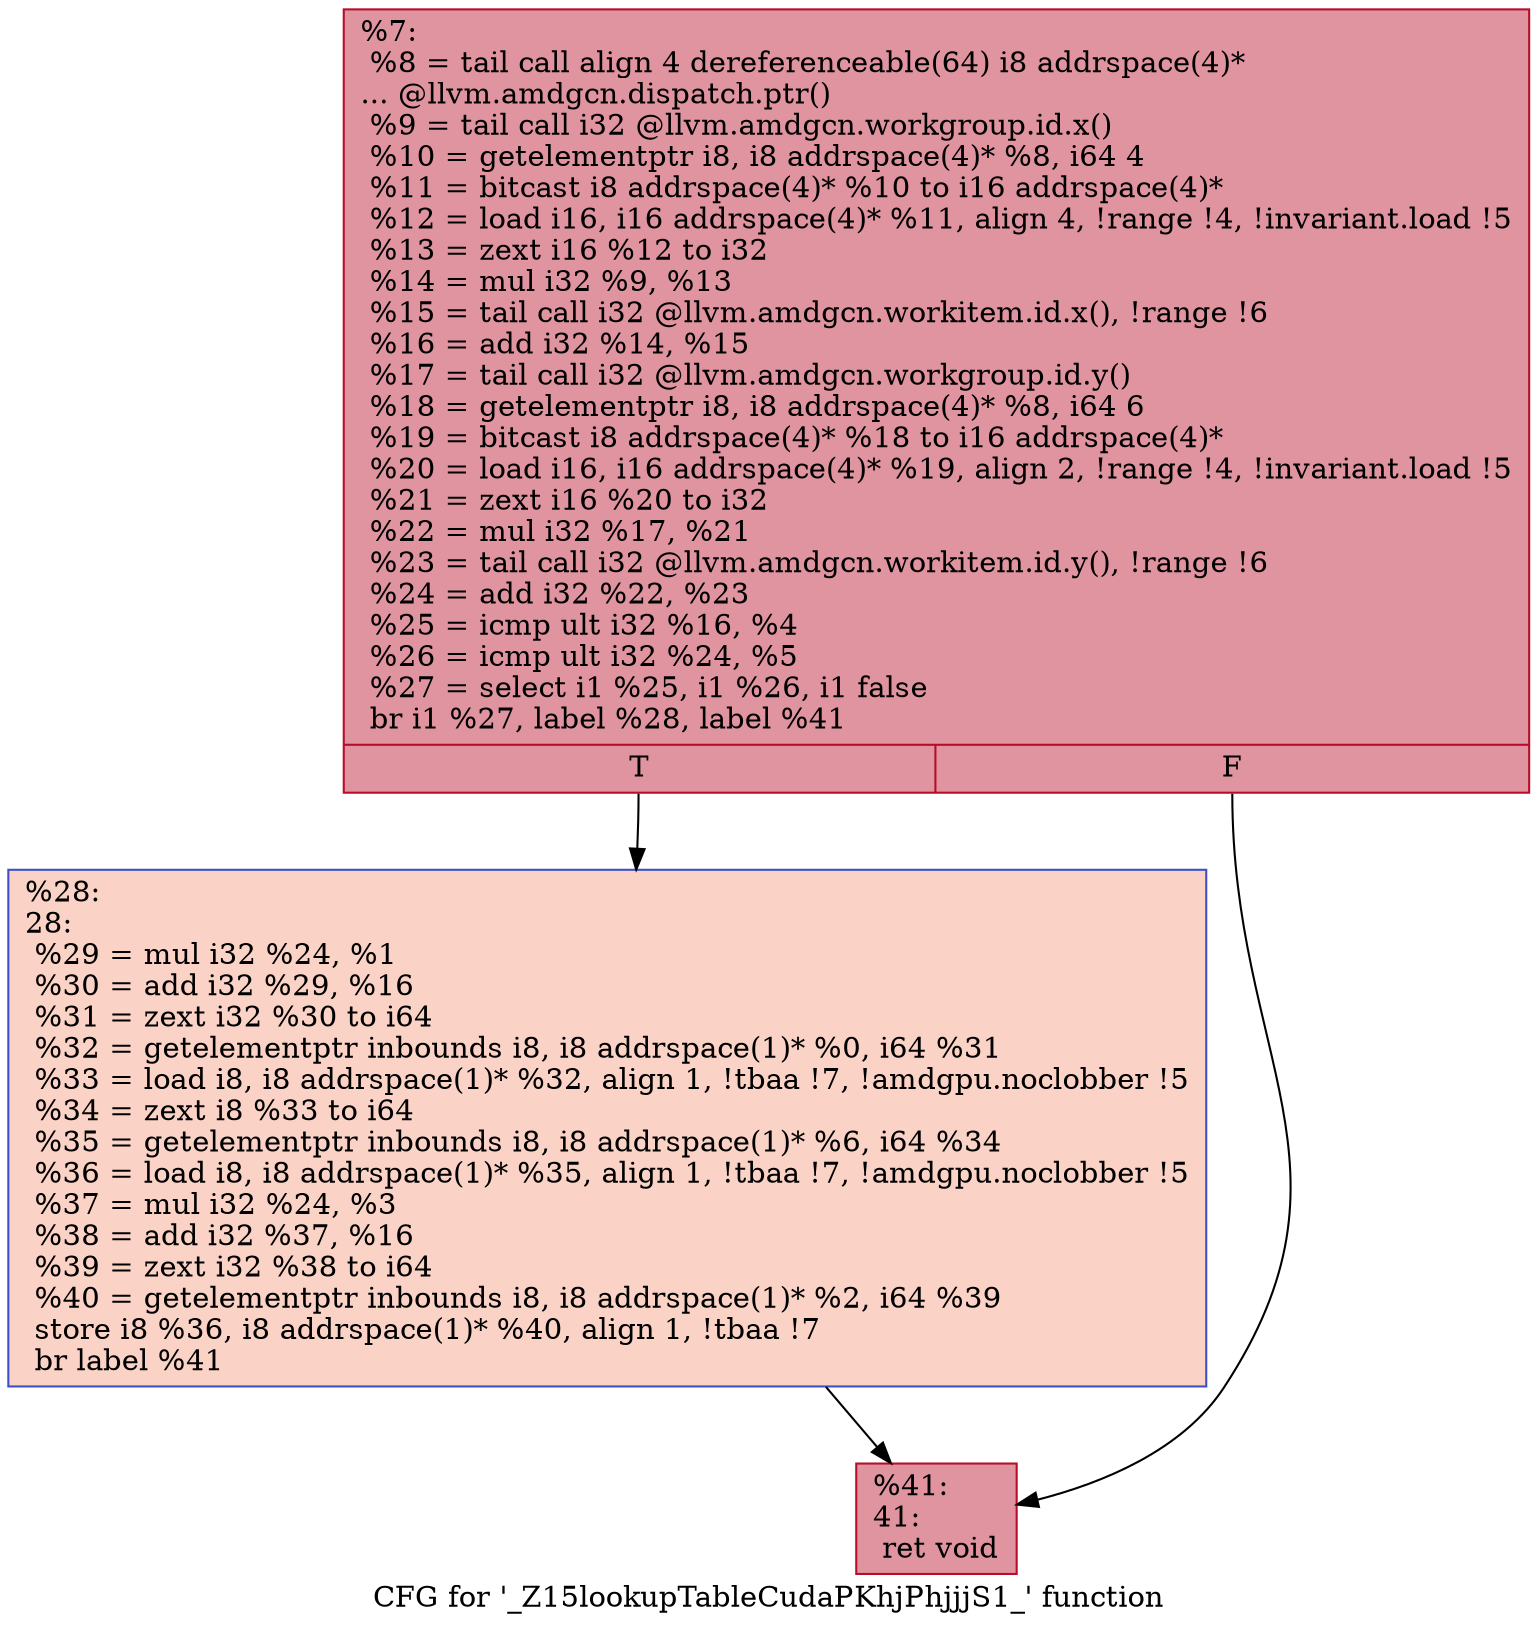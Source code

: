 digraph "CFG for '_Z15lookupTableCudaPKhjPhjjjS1_' function" {
	label="CFG for '_Z15lookupTableCudaPKhjPhjjjS1_' function";

	Node0x4d1d510 [shape=record,color="#b70d28ff", style=filled, fillcolor="#b70d2870",label="{%7:\l  %8 = tail call align 4 dereferenceable(64) i8 addrspace(4)*\l... @llvm.amdgcn.dispatch.ptr()\l  %9 = tail call i32 @llvm.amdgcn.workgroup.id.x()\l  %10 = getelementptr i8, i8 addrspace(4)* %8, i64 4\l  %11 = bitcast i8 addrspace(4)* %10 to i16 addrspace(4)*\l  %12 = load i16, i16 addrspace(4)* %11, align 4, !range !4, !invariant.load !5\l  %13 = zext i16 %12 to i32\l  %14 = mul i32 %9, %13\l  %15 = tail call i32 @llvm.amdgcn.workitem.id.x(), !range !6\l  %16 = add i32 %14, %15\l  %17 = tail call i32 @llvm.amdgcn.workgroup.id.y()\l  %18 = getelementptr i8, i8 addrspace(4)* %8, i64 6\l  %19 = bitcast i8 addrspace(4)* %18 to i16 addrspace(4)*\l  %20 = load i16, i16 addrspace(4)* %19, align 2, !range !4, !invariant.load !5\l  %21 = zext i16 %20 to i32\l  %22 = mul i32 %17, %21\l  %23 = tail call i32 @llvm.amdgcn.workitem.id.y(), !range !6\l  %24 = add i32 %22, %23\l  %25 = icmp ult i32 %16, %4\l  %26 = icmp ult i32 %24, %5\l  %27 = select i1 %25, i1 %26, i1 false\l  br i1 %27, label %28, label %41\l|{<s0>T|<s1>F}}"];
	Node0x4d1d510:s0 -> Node0x4d20f60;
	Node0x4d1d510:s1 -> Node0x4d20ff0;
	Node0x4d20f60 [shape=record,color="#3d50c3ff", style=filled, fillcolor="#f59c7d70",label="{%28:\l28:                                               \l  %29 = mul i32 %24, %1\l  %30 = add i32 %29, %16\l  %31 = zext i32 %30 to i64\l  %32 = getelementptr inbounds i8, i8 addrspace(1)* %0, i64 %31\l  %33 = load i8, i8 addrspace(1)* %32, align 1, !tbaa !7, !amdgpu.noclobber !5\l  %34 = zext i8 %33 to i64\l  %35 = getelementptr inbounds i8, i8 addrspace(1)* %6, i64 %34\l  %36 = load i8, i8 addrspace(1)* %35, align 1, !tbaa !7, !amdgpu.noclobber !5\l  %37 = mul i32 %24, %3\l  %38 = add i32 %37, %16\l  %39 = zext i32 %38 to i64\l  %40 = getelementptr inbounds i8, i8 addrspace(1)* %2, i64 %39\l  store i8 %36, i8 addrspace(1)* %40, align 1, !tbaa !7\l  br label %41\l}"];
	Node0x4d20f60 -> Node0x4d20ff0;
	Node0x4d20ff0 [shape=record,color="#b70d28ff", style=filled, fillcolor="#b70d2870",label="{%41:\l41:                                               \l  ret void\l}"];
}
